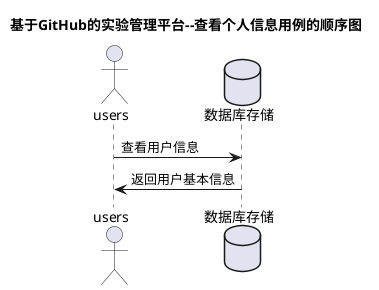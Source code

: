 @startuml
title 基于GitHub的实验管理平台--查看个人信息用例的顺序图

actor users
database 数据库存储
users -> 数据库存储: 查看用户信息
数据库存储 -> users: 返回用户基本信息
@enduml